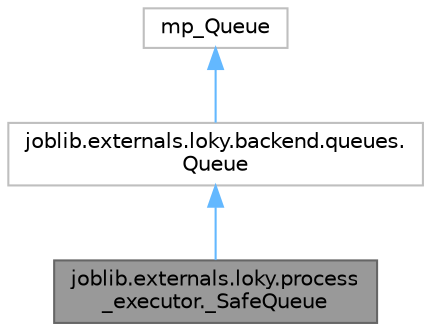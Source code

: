 digraph "joblib.externals.loky.process_executor._SafeQueue"
{
 // LATEX_PDF_SIZE
  bgcolor="transparent";
  edge [fontname=Helvetica,fontsize=10,labelfontname=Helvetica,labelfontsize=10];
  node [fontname=Helvetica,fontsize=10,shape=box,height=0.2,width=0.4];
  Node1 [id="Node000001",label="joblib.externals.loky.process\l_executor._SafeQueue",height=0.2,width=0.4,color="gray40", fillcolor="grey60", style="filled", fontcolor="black",tooltip=" "];
  Node2 -> Node1 [id="edge1_Node000001_Node000002",dir="back",color="steelblue1",style="solid",tooltip=" "];
  Node2 [id="Node000002",label="joblib.externals.loky.backend.queues.\lQueue",height=0.2,width=0.4,color="grey75", fillcolor="white", style="filled",URL="$de/d1b/classjoblib_1_1externals_1_1loky_1_1backend_1_1queues_1_1Queue.html",tooltip=" "];
  Node3 -> Node2 [id="edge2_Node000002_Node000003",dir="back",color="steelblue1",style="solid",tooltip=" "];
  Node3 [id="Node000003",label="mp_Queue",height=0.2,width=0.4,color="grey75", fillcolor="white", style="filled",URL="$d2/d72/classmp__Queue.html",tooltip=" "];
}
